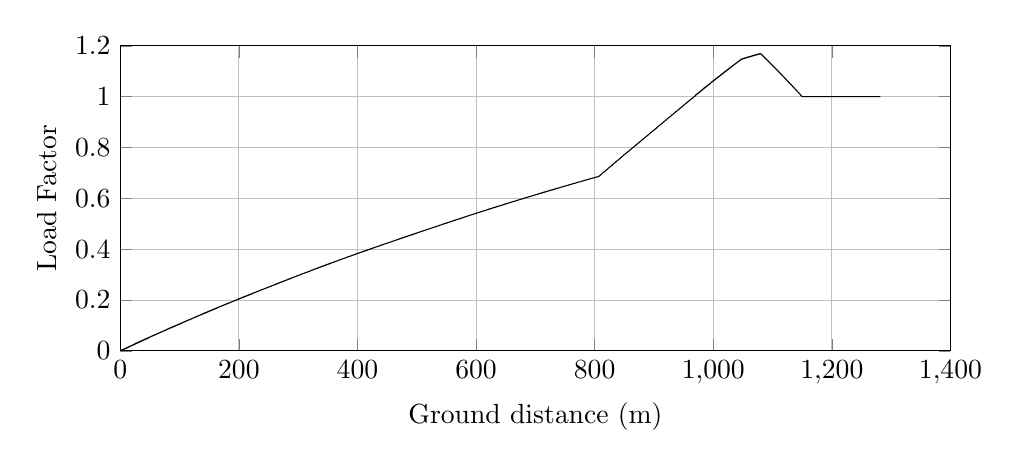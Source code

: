 %LoadFactor_vs_GroundDistance
\begin{tikzpicture}

\begin{axis}[
width=\textwidth,
height=0.45\textwidth,
scaled ticks=false, tick label style={/pgf/number format/fixed},
xmin=0.0,
xmax=1400,
xlabel={Ground distance (m)},
xmajorgrids,
ymin=0.0,
ymax=1.2,
ylabel={Load Factor },
ytick={0,0.2,0.4,0.6,0.8,1,1.2},
ymajorgrids,
legend style={at={(1.03,0.5)},anchor=west,draw=black,fill=white,legend cell align=left}
]

\addplot [
color=black,
solid
]
table[row sep=crcr]{
1.36E-8	1.537E-11\\
3.027E-7	3.42E-10\\
2.959E-6	3.345E-9\\
1.539E-5	1.74E-8\\
5.361E-5	6.059E-8\\
1.622E-4	1.833E-7\\
3.721E-4	4.206E-7\\
6.84E-4	7.73E-7\\
0.001	1.241E-6\\
0.002	1.819E-6\\
0.002	2.509E-6\\
0.003	3.253E-6\\
0.004	4.163E-6\\
0.005	5.151E-6\\
0.006	6.283E-6\\
0.007	7.517E-6\\
0.008	8.81E-6\\
0.009	1.025E-5\\
0.01	1.181E-5\\
0.012	1.347E-5\\
0.013	1.521E-5\\
0.015	1.71E-5\\
0.017	1.911E-5\\
0.019	2.117E-5\\
0.021	2.341E-5\\
0.023	2.574E-5\\
0.025	2.821E-5\\
0.027	3.078E-5\\
0.03	3.346E-5\\
0.032	3.621E-5\\
0.035	3.913E-5\\
0.037	4.215E-5\\
0.04	4.53E-5\\
0.043	4.854E-5\\
0.046	5.189E-5\\
0.049	5.534E-5\\
0.052	5.891E-5\\
0.055	6.263E-5\\
0.059	6.644E-5\\
0.062	7.042E-5\\
0.066	7.454E-5\\
0.07	7.87E-5\\
0.073	8.302E-5\\
0.077	8.742E-5\\
0.081	9.195E-5\\
0.085	9.656E-5\\
0.09	1.013E-4\\
0.094	1.062E-4\\
0.098	1.112E-4\\
0.103	1.163E-4\\
0.108	1.216E-4\\
0.112	1.269E-4\\
0.117	1.324E-4\\
0.122	1.38E-4\\
0.127	1.438E-4\\
0.132	1.495E-4\\
0.138	1.555E-4\\
0.143	1.615E-4\\
0.148	1.676E-4\\
0.154	1.739E-4\\
0.16	1.804E-4\\
0.166	1.87E-4\\
0.172	1.938E-4\\
0.178	2.006E-4\\
0.184	2.075E-4\\
0.19	2.145E-4\\
0.196	2.217E-4\\
0.203	2.291E-4\\
0.21	2.367E-4\\
0.216	2.443E-4\\
0.223	2.52E-4\\
0.23	2.597E-4\\
0.237	2.679E-4\\
0.244	2.759E-4\\
0.251	2.84E-4\\
0.259	2.923E-4\\
0.266	3.007E-4\\
0.274	3.093E-4\\
0.282	3.18E-4\\
0.289	3.269E-4\\
0.298	3.36E-4\\
0.306	3.452E-4\\
0.314	3.544E-4\\
0.322	3.637E-4\\
0.33	3.731E-4\\
0.339	3.827E-4\\
0.347	3.923E-4\\
0.356	4.022E-4\\
0.365	4.125E-4\\
0.374	4.226E-4\\
0.384	4.331E-4\\
0.393	4.435E-4\\
0.402	4.541E-4\\
0.412	4.647E-4\\
0.421	4.758E-4\\
0.431	4.867E-4\\
0.441	4.982E-4\\
0.451	5.095E-4\\
0.461	5.209E-4\\
0.472	5.326E-4\\
0.482	5.443E-4\\
0.493	5.565E-4\\
0.504	5.685E-4\\
0.514	5.805E-4\\
0.525	5.93E-4\\
0.536	6.054E-4\\
0.547	6.176E-4\\
0.559	6.304E-4\\
0.57	6.432E-4\\
0.582	6.566E-4\\
0.594	6.7E-4\\
0.605	6.833E-4\\
0.617	6.966E-4\\
0.63	7.105E-4\\
0.642	7.243E-4\\
0.654	7.384E-4\\
0.667	7.527E-4\\
0.68	7.669E-4\\
0.693	7.815E-4\\
0.706	7.963E-4\\
0.718	8.107E-4\\
0.732	8.257E-4\\
0.745	8.406E-4\\
0.759	8.56E-4\\
0.773	8.716E-4\\
0.786	8.872E-4\\
0.8	9.031E-4\\
0.815	9.191E-4\\
0.829	9.356E-4\\
0.844	9.519E-4\\
0.858	9.68E-4\\
0.873	9.844E-4\\
0.888	0.001\\
0.903	0.001\\
0.918	0.001\\
0.934	0.001\\
0.949	0.001\\
0.965	0.001\\
0.98	0.001\\
0.996	0.001\\
1.012	0.001\\
1.028	0.001\\
1.044	0.001\\
1.061	0.001\\
1.077	0.001\\
1.094	0.001\\
1.111	0.001\\
1.128	0.001\\
1.145	0.001\\
1.162	0.001\\
1.18	0.001\\
1.198	0.001\\
1.215	0.001\\
1.234	0.001\\
1.252	0.001\\
1.27	0.001\\
1.289	0.001\\
1.308	0.001\\
1.327	0.001\\
1.346	0.002\\
1.365	0.002\\
1.385	0.002\\
1.405	0.002\\
1.425	0.002\\
1.445	0.002\\
1.466	0.002\\
1.485	0.002\\
1.505	0.002\\
1.526	0.002\\
1.546	0.002\\
1.567	0.002\\
1.588	0.002\\
1.609	0.002\\
1.63	0.002\\
1.652	0.002\\
1.674	0.002\\
1.696	0.002\\
1.717	0.002\\
1.74	0.002\\
1.763	0.002\\
1.786	0.002\\
1.809	0.002\\
1.832	0.002\\
1.856	0.002\\
1.879	0.002\\
1.903	0.002\\
1.927	0.002\\
1.952	0.002\\
1.976	0.002\\
2.0	0.002\\
2.025	0.002\\
2.05	0.002\\
2.075	0.002\\
2.1	0.002\\
2.126	0.002\\
2.152	0.002\\
2.177	0.002\\
2.203	0.002\\
2.23	0.003\\
2.257	0.003\\
2.284	0.003\\
2.311	0.003\\
2.339	0.003\\
2.366	0.003\\
2.394	0.003\\
2.422	0.003\\
2.45	0.003\\
2.479	0.003\\
2.507	0.003\\
2.535	0.003\\
2.563	0.003\\
2.592	0.003\\
2.621	0.003\\
2.65	0.003\\
2.68	0.003\\
2.709	0.003\\
2.74	0.003\\
2.77	0.003\\
2.801	0.003\\
2.832	0.003\\
2.862	0.003\\
2.893	0.003\\
2.924	0.003\\
2.955	0.003\\
2.987	0.003\\
3.019	0.003\\
3.051	0.003\\
3.083	0.003\\
3.115	0.003\\
3.149	0.004\\
3.182	0.004\\
3.214	0.004\\
3.248	0.004\\
3.282	0.004\\
3.316	0.004\\
3.351	0.004\\
3.386	0.004\\
3.422	0.004\\
3.456	0.004\\
3.491	0.004\\
3.526	0.004\\
3.561	0.004\\
3.597	0.004\\
3.633	0.004\\
3.67	0.004\\
3.708	0.004\\
3.745	0.004\\
3.783	0.004\\
3.821	0.004\\
3.859	0.004\\
3.897	0.004\\
3.935	0.004\\
3.974	0.004\\
4.012	0.005\\
4.052	0.005\\
4.09	0.005\\
4.129	0.005\\
4.168	0.005\\
4.208	0.005\\
4.248	0.005\\
4.289	0.005\\
4.33	0.005\\
4.371	0.005\\
4.412	0.005\\
4.454	0.005\\
4.495	0.005\\
4.537	0.005\\
4.581	0.005\\
4.623	0.005\\
4.666	0.005\\
4.709	0.005\\
4.752	0.005\\
4.796	0.005\\
4.841	0.005\\
4.885	0.005\\
4.929	0.006\\
4.973	0.006\\
5.017	0.006\\
5.063	0.006\\
5.108	0.006\\
5.154	0.006\\
5.199	0.006\\
5.244	0.006\\
5.292	0.006\\
5.338	0.006\\
5.386	0.006\\
5.434	0.006\\
5.481	0.006\\
5.53	0.006\\
5.579	0.006\\
5.626	0.006\\
5.675	0.006\\
5.725	0.006\\
5.774	0.006\\
5.826	0.007\\
5.874	0.007\\
5.923	0.007\\
5.973	0.007\\
6.023	0.007\\
6.074	0.007\\
6.125	0.007\\
6.177	0.007\\
6.23	0.007\\
6.283	0.007\\
6.335	0.007\\
6.388	0.007\\
6.441	0.007\\
6.495	0.007\\
6.55	0.007\\
6.604	0.007\\
6.658	0.007\\
6.712	0.007\\
6.767	0.008\\
6.822	0.008\\
6.877	0.008\\
6.934	0.008\\
6.989	0.008\\
7.046	0.008\\
7.103	0.008\\
7.16	0.008\\
7.218	0.008\\
7.277	0.008\\
7.335	0.008\\
7.393	0.008\\
7.452	0.008\\
7.512	0.008\\
7.573	0.008\\
7.632	0.009\\
7.693	0.009\\
7.753	0.009\\
7.814	0.009\\
7.876	0.009\\
7.938	0.009\\
8.001	0.009\\
8.065	0.009\\
8.127	0.009\\
8.19	0.009\\
8.253	0.009\\
8.316	0.009\\
8.38	0.009\\
8.445	0.009\\
8.51	0.009\\
8.574	0.01\\
8.639	0.01\\
8.707	0.01\\
8.773	0.01\\
8.839	0.01\\
8.906	0.01\\
8.972	0.01\\
9.039	0.01\\
9.107	0.01\\
9.175	0.01\\
9.244	0.01\\
9.312	0.01\\
9.382	0.01\\
9.451	0.011\\
9.521	0.011\\
9.591	0.011\\
9.662	0.011\\
9.734	0.011\\
9.806	0.011\\
9.878	0.011\\
9.952	0.011\\
10.024	0.011\\
10.096	0.011\\
10.168	0.011\\
10.241	0.011\\
10.315	0.011\\
10.39	0.012\\
10.465	0.012\\
10.541	0.012\\
10.618	0.012\\
10.693	0.012\\
10.77	0.012\\
10.847	0.012\\
10.925	0.012\\
11.003	0.012\\
11.082	0.012\\
11.159	0.012\\
11.239	0.012\\
11.317	0.013\\
11.396	0.013\\
11.478	0.013\\
11.557	0.013\\
11.637	0.013\\
11.718	0.013\\
11.8	0.013\\
11.882	0.013\\
11.964	0.013\\
12.046	0.013\\
12.13	0.013\\
12.214	0.014\\
12.296	0.014\\
12.381	0.014\\
12.465	0.014\\
12.55	0.014\\
12.635	0.014\\
12.721	0.014\\
12.807	0.014\\
12.893	0.014\\
12.978	0.014\\
13.065	0.014\\
13.152	0.015\\
13.241	0.015\\
13.33	0.015\\
13.417	0.015\\
13.507	0.015\\
13.596	0.015\\
13.687	0.015\\
13.779	0.015\\
13.873	0.015\\
13.964	0.015\\
14.056	0.016\\
14.149	0.016\\
14.243	0.016\\
14.339	0.016\\
14.431	0.016\\
14.524	0.016\\
14.619	0.016\\
14.715	0.016\\
14.81	0.016\\
14.903	0.016\\
15.001	0.017\\
15.098	0.017\\
15.197	0.017\\
15.295	0.017\\
15.393	0.017\\
15.49	0.017\\
15.588	0.017\\
15.688	0.017\\
15.787	0.017\\
15.887	0.018\\
15.988	0.018\\
16.088	0.018\\
16.191	0.018\\
16.292	0.018\\
16.396	0.018\\
16.498	0.018\\
16.601	0.018\\
16.706	0.018\\
16.811	0.019\\
16.918	0.019\\
17.023	0.019\\
17.129	0.019\\
17.235	0.019\\
17.341	0.019\\
17.448	0.019\\
17.557	0.019\\
17.666	0.019\\
17.775	0.02\\
17.885	0.02\\
17.996	0.02\\
18.109	0.02\\
18.22	0.02\\
18.333	0.02\\
18.445	0.02\\
18.557	0.02\\
18.669	0.021\\
18.782	0.021\\
18.896	0.021\\
19.009	0.021\\
19.124	0.021\\
19.241	0.021\\
19.355	0.021\\
19.47	0.021\\
19.585	0.022\\
19.705	0.022\\
19.821	0.022\\
19.941	0.022\\
20.061	0.022\\
20.177	0.022\\
20.298	0.022\\
20.42	0.022\\
20.542	0.023\\
20.662	0.023\\
20.784	0.023\\
20.904	0.023\\
21.028	0.023\\
21.148	0.023\\
21.271	0.023\\
21.393	0.024\\
21.514	0.024\\
21.637	0.024\\
21.759	0.024\\
21.885	0.024\\
22.01	0.024\\
22.136	0.024\\
22.264	0.024\\
22.393	0.025\\
22.521	0.025\\
22.649	0.025\\
22.775	0.025\\
22.903	0.025\\
23.032	0.025\\
23.163	0.025\\
23.295	0.026\\
23.427	0.026\\
23.559	0.026\\
23.687	0.026\\
23.818	0.026\\
23.948	0.026\\
24.077	0.026\\
24.21	0.027\\
24.345	0.027\\
24.477	0.027\\
24.61	0.027\\
24.747	0.027\\
24.883	0.027\\
25.017	0.027\\
25.154	0.028\\
25.29	0.028\\
25.425	0.028\\
25.562	0.028\\
25.701	0.028\\
25.837	0.028\\
25.975	0.028\\
26.003	0.029\\
26.021	0.029\\
26.031	0.029\\
26.058	0.029\\
26.061	0.029\\
26.064	0.029\\
26.066	0.029\\
26.068	0.029\\
26.07	0.029\\
26.078	0.029\\
26.103	0.029\\
26.167	0.029\\
26.298	0.029\\
26.427	0.029\\
26.556	0.029\\
26.686	0.029\\
26.818	0.029\\
26.949	0.03\\
27.08	0.03\\
27.215	0.03\\
27.348	0.03\\
27.482	0.03\\
27.617	0.03\\
27.753	0.03\\
27.889	0.031\\
28.024	0.031\\
28.161	0.031\\
28.298	0.031\\
28.435	0.031\\
28.574	0.031\\
28.714	0.031\\
28.853	0.032\\
28.992	0.032\\
29.133	0.032\\
29.275	0.032\\
29.416	0.032\\
29.558	0.032\\
29.702	0.033\\
29.847	0.033\\
29.99	0.033\\
30.132	0.033\\
30.277	0.033\\
30.422	0.033\\
30.566	0.033\\
30.712	0.034\\
30.857	0.034\\
31.007	0.034\\
31.154	0.034\\
31.303	0.034\\
31.451	0.034\\
31.603	0.035\\
31.755	0.035\\
31.906	0.035\\
32.056	0.035\\
32.21	0.035\\
32.36	0.035\\
32.512	0.036\\
32.665	0.036\\
32.821	0.036\\
32.977	0.036\\
33.131	0.036\\
33.289	0.036\\
33.444	0.037\\
33.6	0.037\\
33.757	0.037\\
33.917	0.037\\
34.074	0.037\\
34.233	0.037\\
34.393	0.038\\
34.554	0.038\\
34.714	0.038\\
34.876	0.038\\
35.037	0.038\\
35.2	0.038\\
35.363	0.039\\
35.527	0.039\\
35.691	0.039\\
35.855	0.039\\
36.017	0.039\\
36.182	0.04\\
36.349	0.04\\
36.514	0.04\\
36.681	0.04\\
36.846	0.04\\
37.013	0.04\\
37.182	0.041\\
37.351	0.041\\
37.52	0.041\\
37.69	0.041\\
37.86	0.041\\
38.028	0.042\\
38.199	0.042\\
38.373	0.042\\
38.547	0.042\\
38.719	0.042\\
38.892	0.042\\
39.062	0.043\\
39.238	0.043\\
39.412	0.043\\
39.585	0.043\\
39.761	0.043\\
39.937	0.044\\
40.114	0.044\\
40.291	0.044\\
40.468	0.044\\
40.646	0.044\\
40.824	0.045\\
41.001	0.045\\
41.18	0.045\\
41.36	0.045\\
41.539	0.045\\
41.72	0.045\\
41.899	0.046\\
42.081	0.046\\
42.265	0.046\\
42.445	0.046\\
42.627	0.046\\
42.811	0.047\\
42.994	0.047\\
43.178	0.047\\
43.362	0.047\\
43.546	0.047\\
43.732	0.048\\
43.917	0.048\\
44.105	0.048\\
44.294	0.048\\
44.479	0.048\\
44.665	0.049\\
44.852	0.049\\
45.038	0.049\\
45.227	0.049\\
45.416	0.049\\
45.605	0.05\\
45.794	0.05\\
45.987	0.05\\
46.178	0.05\\
46.368	0.05\\
46.559	0.051\\
46.751	0.051\\
46.942	0.051\\
47.137	0.051\\
47.334	0.051\\
47.53	0.052\\
47.723	0.052\\
47.919	0.052\\
48.113	0.052\\
48.311	0.052\\
48.509	0.053\\
48.705	0.053\\
48.903	0.053\\
49.1	0.053\\
49.297	0.054\\
49.495	0.054\\
49.694	0.054\\
49.895	0.054\\
50.097	0.054\\
50.296	0.055\\
50.498	0.055\\
50.7	0.055\\
50.903	0.055\\
51.105	0.055\\
51.308	0.056\\
51.51	0.056\\
51.714	0.056\\
51.918	0.056\\
52.121	0.057\\
52.326	0.057\\
52.532	0.057\\
52.739	0.057\\
52.944	0.057\\
53.154	0.058\\
53.361	0.058\\
53.571	0.058\\
53.778	0.058\\
53.988	0.058\\
54.196	0.059\\
54.407	0.059\\
54.617	0.059\\
54.827	0.059\\
55.04	0.06\\
55.254	0.06\\
55.467	0.06\\
55.681	0.06\\
55.895	0.061\\
56.109	0.061\\
56.326	0.061\\
56.542	0.061\\
56.761	0.061\\
56.977	0.062\\
57.196	0.062\\
57.413	0.062\\
57.634	0.062\\
57.854	0.063\\
58.074	0.063\\
58.294	0.063\\
58.516	0.063\\
58.738	0.063\\
58.96	0.064\\
59.183	0.064\\
59.406	0.064\\
59.631	0.064\\
59.856	0.065\\
60.084	0.065\\
60.308	0.065\\
60.535	0.065\\
60.764	0.066\\
60.991	0.066\\
61.218	0.066\\
61.447	0.066\\
61.674	0.067\\
61.907	0.067\\
62.137	0.067\\
62.366	0.067\\
62.596	0.068\\
62.828	0.068\\
63.06	0.068\\
63.293	0.068\\
63.526	0.069\\
63.76	0.069\\
63.993	0.069\\
64.231	0.069\\
64.471	0.069\\
64.709	0.07\\
64.949	0.07\\
65.187	0.07\\
65.427	0.07\\
65.666	0.071\\
65.909	0.071\\
66.151	0.071\\
66.395	0.071\\
66.638	0.072\\
66.882	0.072\\
67.124	0.072\\
67.368	0.073\\
67.616	0.073\\
67.861	0.073\\
68.11	0.073\\
68.356	0.074\\
68.605	0.074\\
68.855	0.074\\
69.104	0.074\\
69.358	0.075\\
69.612	0.075\\
69.863	0.075\\
70.117	0.075\\
70.371	0.076\\
70.625	0.076\\
70.88	0.076\\
71.135	0.076\\
71.395	0.077\\
71.653	0.077\\
71.915	0.077\\
72.172	0.077\\
72.433	0.078\\
72.693	0.078\\
72.956	0.078\\
73.217	0.079\\
73.482	0.079\\
73.743	0.079\\
74.008	0.079\\
74.275	0.08\\
74.545	0.08\\
74.816	0.08\\
75.083	0.08\\
75.354	0.081\\
75.628	0.081\\
75.899	0.081\\
76.17	0.082\\
76.443	0.082\\
76.716	0.082\\
76.993	0.082\\
77.27	0.083\\
77.548	0.083\\
77.826	0.083\\
78.104	0.084\\
78.386	0.084\\
78.669	0.084\\
78.954	0.084\\
79.237	0.085\\
79.519	0.085\\
79.806	0.085\\
80.092	0.086\\
80.379	0.086\\
80.669	0.086\\
80.96	0.087\\
81.251	0.087\\
81.543	0.087\\
81.836	0.087\\
82.131	0.088\\
82.428	0.088\\
82.728	0.088\\
83.027	0.089\\
83.33	0.089\\
83.63	0.089\\
83.93	0.09\\
84.234	0.09\\
84.537	0.09\\
84.841	0.091\\
85.148	0.091\\
85.455	0.091\\
85.762	0.091\\
86.072	0.092\\
86.384	0.092\\
86.697	0.092\\
87.012	0.093\\
87.327	0.093\\
87.645	0.093\\
87.962	0.094\\
88.278	0.094\\
88.601	0.094\\
88.921	0.095\\
89.242	0.095\\
89.566	0.095\\
89.888	0.096\\
90.214	0.096\\
90.541	0.096\\
90.867	0.097\\
91.197	0.097\\
91.527	0.097\\
91.856	0.098\\
92.191	0.098\\
92.528	0.098\\
92.867	0.099\\
93.203	0.099\\
93.537	0.099\\
93.876	0.1\\
94.209	0.1\\
94.55	0.1\\
94.891	0.101\\
95.231	0.101\\
95.574	0.101\\
95.914	0.102\\
96.257	0.102\\
96.6	0.103\\
96.942	0.103\\
97.286	0.103\\
97.629	0.104\\
97.971	0.104\\
98.312	0.104\\
98.656	0.105\\
99.001	0.105\\
99.35	0.105\\
99.695	0.106\\
100.041	0.106\\
100.386	0.106\\
100.729	0.107\\
101.074	0.107\\
101.419	0.107\\
101.763	0.108\\
102.111	0.108\\
102.456	0.108\\
102.798	0.109\\
103.141	0.109\\
103.485	0.109\\
103.829	0.11\\
104.172	0.11\\
104.512	0.111\\
104.86	0.111\\
105.205	0.111\\
105.548	0.112\\
105.888	0.112\\
106.233	0.112\\
106.575	0.113\\
106.916	0.113\\
107.257	0.113\\
107.599	0.114\\
107.937	0.114\\
108.275	0.114\\
108.288	0.114\\
108.3	0.114\\
108.309	0.114\\
108.317	0.114\\
108.325	0.114\\
108.339	0.114\\
108.351	0.114\\
108.395	0.114\\
108.53	0.115\\
108.799	0.115\\
109.105	0.115\\
109.415	0.115\\
109.723	0.116\\
110.032	0.116\\
110.341	0.116\\
110.653	0.117\\
110.971	0.117\\
111.289	0.117\\
111.609	0.118\\
111.928	0.118\\
112.248	0.118\\
112.572	0.119\\
112.895	0.119\\
113.22	0.119\\
113.549	0.12\\
113.877	0.12\\
114.209	0.12\\
114.541	0.121\\
114.878	0.121\\
115.216	0.121\\
115.555	0.122\\
115.897	0.122\\
116.24	0.122\\
116.585	0.123\\
116.928	0.123\\
117.275	0.123\\
117.624	0.124\\
117.974	0.124\\
118.327	0.125\\
118.682	0.125\\
119.039	0.125\\
119.397	0.126\\
119.755	0.126\\
120.113	0.126\\
120.474	0.127\\
120.841	0.127\\
121.205	0.127\\
121.573	0.128\\
121.941	0.128\\
122.31	0.129\\
122.683	0.129\\
123.053	0.129\\
123.428	0.13\\
123.804	0.13\\
124.178	0.13\\
124.552	0.131\\
124.926	0.131\\
125.305	0.132\\
125.681	0.132\\
126.061	0.132\\
126.445	0.133\\
126.827	0.133\\
127.207	0.133\\
127.593	0.134\\
127.971	0.134\\
128.355	0.135\\
128.737	0.135\\
129.12	0.135\\
129.501	0.136\\
129.884	0.136\\
130.268	0.137\\
130.652	0.137\\
131.037	0.137\\
131.423	0.138\\
131.809	0.138\\
132.193	0.138\\
132.58	0.139\\
132.962	0.139\\
133.345	0.14\\
133.728	0.14\\
134.115	0.14\\
134.501	0.141\\
134.886	0.141\\
135.27	0.142\\
135.651	0.142\\
136.035	0.142\\
136.417	0.143\\
136.799	0.143\\
137.18	0.143\\
137.564	0.144\\
137.945	0.144\\
138.33	0.145\\
138.713	0.145\\
139.096	0.145\\
139.48	0.146\\
139.863	0.146\\
140.247	0.147\\
140.632	0.147\\
141.016	0.147\\
141.4	0.148\\
141.784	0.148\\
142.167	0.148\\
142.552	0.149\\
142.936	0.149\\
143.322	0.15\\
143.706	0.15\\
144.09	0.15\\
144.477	0.151\\
144.864	0.151\\
145.248	0.151\\
145.63	0.152\\
146.013	0.152\\
146.397	0.153\\
146.78	0.153\\
147.165	0.153\\
147.547	0.154\\
147.931	0.154\\
148.315	0.155\\
148.7	0.155\\
149.087	0.155\\
149.471	0.156\\
149.855	0.156\\
150.238	0.156\\
150.622	0.157\\
151.008	0.157\\
151.395	0.158\\
151.78	0.158\\
152.165	0.158\\
152.551	0.159\\
152.94	0.159\\
153.325	0.159\\
153.712	0.16\\
154.1	0.16\\
154.489	0.161\\
154.879	0.161\\
155.268	0.161\\
155.656	0.162\\
156.044	0.162\\
156.435	0.163\\
156.821	0.163\\
157.211	0.163\\
157.6	0.164\\
157.99	0.164\\
158.381	0.164\\
158.773	0.165\\
159.164	0.165\\
159.554	0.166\\
159.946	0.166\\
160.338	0.166\\
160.73	0.167\\
161.124	0.167\\
161.519	0.167\\
161.914	0.168\\
162.31	0.168\\
162.706	0.169\\
163.103	0.169\\
163.5	0.169\\
163.896	0.17\\
164.293	0.17\\
164.688	0.171\\
165.086	0.171\\
165.485	0.171\\
165.883	0.172\\
166.282	0.172\\
166.683	0.173\\
167.085	0.173\\
167.486	0.173\\
167.889	0.174\\
168.29	0.174\\
168.692	0.174\\
169.097	0.175\\
169.501	0.175\\
169.907	0.176\\
170.312	0.176\\
170.718	0.176\\
171.124	0.177\\
171.533	0.177\\
171.942	0.178\\
172.35	0.178\\
172.76	0.178\\
173.171	0.179\\
173.583	0.179\\
173.993	0.18\\
174.401	0.18\\
174.816	0.18\\
175.23	0.181\\
175.643	0.181\\
176.054	0.182\\
176.469	0.182\\
176.883	0.182\\
177.3	0.183\\
177.719	0.183\\
178.135	0.184\\
178.555	0.184\\
178.975	0.184\\
179.397	0.185\\
179.818	0.185\\
180.241	0.186\\
180.666	0.186\\
181.09	0.186\\
181.514	0.187\\
181.938	0.187\\
182.364	0.188\\
182.793	0.188\\
183.222	0.188\\
183.65	0.189\\
184.081	0.189\\
184.514	0.19\\
184.945	0.19\\
185.375	0.191\\
185.81	0.191\\
186.241	0.191\\
186.677	0.192\\
187.114	0.192\\
187.551	0.193\\
187.989	0.193\\
188.428	0.193\\
188.872	0.194\\
189.315	0.194\\
189.76	0.195\\
190.205	0.195\\
190.65	0.196\\
191.1	0.196\\
191.549	0.196\\
191.999	0.197\\
192.45	0.197\\
192.901	0.198\\
193.354	0.198\\
193.81	0.199\\
194.264	0.199\\
194.72	0.199\\
195.177	0.2\\
195.641	0.2\\
196.099	0.201\\
196.56	0.201\\
197.022	0.202\\
197.486	0.202\\
197.952	0.202\\
198.422	0.203\\
198.892	0.203\\
199.364	0.204\\
199.836	0.204\\
200.31	0.205\\
200.784	0.205\\
201.258	0.206\\
201.732	0.206\\
202.207	0.207\\
202.69	0.207\\
203.17	0.207\\
203.652	0.208\\
204.139	0.208\\
204.624	0.209\\
205.113	0.209\\
205.602	0.21\\
206.096	0.21\\
206.592	0.211\\
207.089	0.211\\
207.587	0.212\\
208.087	0.212\\
208.59	0.213\\
209.097	0.213\\
209.604	0.213\\
210.113	0.214\\
210.628	0.214\\
211.144	0.215\\
211.661	0.215\\
212.179	0.216\\
212.7	0.216\\
213.224	0.217\\
213.748	0.217\\
214.279	0.218\\
214.806	0.218\\
215.337	0.219\\
215.87	0.219\\
216.406	0.22\\
216.946	0.22\\
217.493	0.221\\
218.042	0.221\\
218.59	0.222\\
219.147	0.222\\
219.703	0.223\\
220.264	0.223\\
220.829	0.224\\
221.391	0.224\\
221.956	0.225\\
222.527	0.226\\
223.105	0.226\\
223.687	0.227\\
224.274	0.227\\
224.866	0.228\\
225.455	0.228\\
226.047	0.229\\
226.645	0.229\\
227.252	0.23\\
227.857	0.23\\
228.458	0.231\\
229.076	0.232\\
229.693	0.232\\
230.308	0.233\\
230.921	0.233\\
231.537	0.234\\
232.16	0.234\\
232.789	0.235\\
233.418	0.236\\
234.038	0.236\\
234.671	0.237\\
235.308	0.237\\
235.939	0.238\\
236.571	0.239\\
237.202	0.239\\
237.827	0.24\\
238.454	0.24\\
239.079	0.241\\
239.701	0.241\\
240.324	0.242\\
240.948	0.243\\
241.559	0.243\\
242.171	0.244\\
242.783	0.244\\
243.389	0.245\\
243.991	0.245\\
244.594	0.246\\
245.193	0.246\\
245.787	0.247\\
246.386	0.248\\
246.978	0.248\\
247.57	0.249\\
248.154	0.249\\
248.739	0.25\\
249.32	0.25\\
249.895	0.251\\
250.469	0.251\\
251.042	0.252\\
251.612	0.252\\
252.181	0.253\\
252.748	0.253\\
253.313	0.254\\
253.874	0.254\\
254.431	0.255\\
254.987	0.255\\
255.541	0.256\\
256.096	0.257\\
256.648	0.257\\
256.757	0.257\\
256.826	0.257\\
256.887	0.257\\
256.943	0.257\\
256.977	0.257\\
257.003	0.257\\
257.021	0.257\\
257.038	0.257\\
257.044	0.257\\
257.06	0.257\\
257.136	0.257\\
257.443	0.258\\
257.938	0.258\\
258.424	0.259\\
258.91	0.259\\
259.399	0.26\\
259.891	0.26\\
260.386	0.26\\
260.883	0.261\\
261.382	0.261\\
261.885	0.262\\
262.395	0.262\\
262.901	0.263\\
263.412	0.263\\
263.925	0.264\\
264.443	0.264\\
264.964	0.265\\
265.491	0.265\\
266.02	0.266\\
266.549	0.266\\
267.083	0.267\\
267.62	0.267\\
268.164	0.268\\
268.71	0.268\\
269.26	0.269\\
269.813	0.269\\
270.37	0.27\\
270.932	0.27\\
271.499	0.271\\
272.071	0.271\\
272.646	0.272\\
273.226	0.272\\
273.812	0.273\\
274.405	0.273\\
274.994	0.274\\
275.593	0.274\\
276.192	0.275\\
276.801	0.275\\
277.41	0.276\\
278.023	0.277\\
278.648	0.277\\
279.275	0.278\\
279.908	0.278\\
280.545	0.279\\
281.183	0.279\\
281.82	0.28\\
282.464	0.281\\
283.112	0.281\\
283.76	0.282\\
284.411	0.282\\
285.059	0.283\\
285.708	0.284\\
286.36	0.284\\
287.008	0.285\\
287.657	0.285\\
288.309	0.286\\
288.958	0.287\\
289.603	0.287\\
290.246	0.288\\
290.883	0.288\\
291.517	0.289\\
292.151	0.289\\
292.78	0.29\\
293.412	0.291\\
294.038	0.291\\
294.661	0.292\\
295.28	0.292\\
295.901	0.293\\
296.519	0.293\\
297.134	0.294\\
297.745	0.295\\
298.356	0.295\\
298.967	0.296\\
299.573	0.296\\
300.179	0.297\\
300.781	0.297\\
301.383	0.298\\
301.981	0.298\\
302.582	0.299\\
303.18	0.299\\
303.776	0.3\\
304.366	0.3\\
304.957	0.301\\
305.549	0.302\\
306.14	0.302\\
306.732	0.303\\
307.318	0.303\\
307.906	0.304\\
308.492	0.304\\
309.077	0.305\\
309.665	0.305\\
310.247	0.306\\
310.829	0.306\\
311.413	0.307\\
311.992	0.307\\
312.572	0.308\\
313.153	0.308\\
313.733	0.309\\
314.311	0.309\\
314.889	0.31\\
315.468	0.31\\
316.046	0.311\\
316.622	0.311\\
317.197	0.312\\
317.775	0.312\\
318.354	0.313\\
318.929	0.313\\
319.504	0.314\\
320.08	0.314\\
320.654	0.315\\
321.228	0.316\\
321.804	0.316\\
322.376	0.317\\
322.95	0.317\\
323.526	0.318\\
324.099	0.318\\
324.672	0.319\\
325.248	0.319\\
325.818	0.32\\
326.389	0.32\\
326.964	0.321\\
327.537	0.321\\
328.112	0.322\\
328.683	0.322\\
329.258	0.323\\
329.831	0.323\\
330.404	0.324\\
330.978	0.324\\
331.551	0.325\\
332.125	0.325\\
332.697	0.326\\
333.272	0.326\\
333.848	0.327\\
334.422	0.327\\
334.999	0.328\\
335.571	0.328\\
336.147	0.329\\
336.722	0.329\\
337.294	0.33\\
337.871	0.33\\
338.445	0.331\\
339.022	0.331\\
339.596	0.332\\
340.171	0.332\\
340.751	0.333\\
341.327	0.333\\
341.902	0.334\\
342.479	0.334\\
343.054	0.335\\
343.631	0.335\\
344.208	0.336\\
344.788	0.336\\
345.37	0.337\\
345.953	0.337\\
346.532	0.338\\
347.115	0.338\\
347.698	0.339\\
348.283	0.339\\
348.866	0.34\\
349.445	0.34\\
350.031	0.341\\
350.613	0.341\\
351.201	0.342\\
351.789	0.342\\
352.376	0.343\\
352.962	0.343\\
353.55	0.344\\
354.137	0.344\\
354.725	0.345\\
355.318	0.345\\
355.905	0.346\\
356.494	0.346\\
357.085	0.347\\
357.677	0.347\\
358.271	0.348\\
358.863	0.348\\
359.455	0.349\\
360.051	0.349\\
360.645	0.35\\
361.241	0.35\\
361.837	0.351\\
362.431	0.351\\
363.031	0.352\\
363.631	0.352\\
364.232	0.353\\
364.835	0.353\\
365.437	0.354\\
366.037	0.354\\
366.638	0.355\\
367.242	0.356\\
367.847	0.356\\
368.458	0.357\\
369.067	0.357\\
369.674	0.358\\
370.285	0.358\\
370.894	0.359\\
371.504	0.359\\
372.118	0.36\\
372.731	0.36\\
373.344	0.361\\
373.957	0.361\\
374.573	0.362\\
375.189	0.362\\
375.806	0.363\\
376.427	0.363\\
377.047	0.364\\
377.667	0.364\\
378.287	0.365\\
378.909	0.365\\
379.532	0.366\\
380.153	0.366\\
380.782	0.367\\
381.411	0.368\\
382.04	0.368\\
382.668	0.369\\
383.3	0.369\\
383.935	0.37\\
384.564	0.37\\
385.2	0.371\\
385.836	0.371\\
386.473	0.372\\
387.116	0.372\\
387.758	0.373\\
388.403	0.373\\
389.046	0.374\\
389.693	0.374\\
390.339	0.375\\
390.986	0.376\\
391.632	0.376\\
392.284	0.377\\
392.938	0.377\\
393.592	0.378\\
394.244	0.378\\
394.902	0.379\\
395.563	0.379\\
396.223	0.38\\
396.885	0.38\\
397.551	0.381\\
398.214	0.382\\
398.879	0.382\\
399.551	0.383\\
400.221	0.383\\
400.892	0.384\\
401.566	0.384\\
402.242	0.385\\
402.92	0.385\\
403.601	0.386\\
404.288	0.387\\
404.974	0.387\\
405.66	0.388\\
406.346	0.388\\
407.036	0.389\\
407.729	0.389\\
408.426	0.39\\
409.124	0.391\\
409.826	0.391\\
410.525	0.392\\
411.231	0.392\\
411.937	0.393\\
412.645	0.393\\
413.358	0.394\\
414.072	0.395\\
414.789	0.395\\
415.51	0.396\\
416.239	0.396\\
416.967	0.397\\
417.696	0.398\\
418.428	0.398\\
419.167	0.399\\
419.904	0.399\\
420.653	0.4\\
421.398	0.401\\
422.146	0.401\\
422.901	0.402\\
423.659	0.402\\
424.417	0.403\\
425.181	0.404\\
425.951	0.404\\
426.724	0.405\\
427.499	0.406\\
428.276	0.406\\
429.056	0.407\\
429.848	0.408\\
430.647	0.408\\
431.448	0.409\\
432.252	0.409\\
433.059	0.41\\
433.874	0.411\\
434.697	0.411\\
435.522	0.412\\
436.363	0.413\\
437.204	0.413\\
438.049	0.414\\
438.901	0.415\\
439.76	0.416\\
440.629	0.416\\
441.501	0.417\\
442.393	0.418\\
443.286	0.418\\
444.193	0.419\\
445.106	0.42\\
446.032	0.421\\
446.969	0.421\\
447.916	0.422\\
448.874	0.423\\
449.84	0.424\\
450.826	0.424\\
451.817	0.425\\
452.815	0.426\\
453.814	0.427\\
454.824	0.428\\
455.844	0.428\\
456.858	0.429\\
457.864	0.43\\
458.87	0.431\\
459.872	0.432\\
460.861	0.432\\
461.842	0.433\\
462.813	0.434\\
463.774	0.435\\
464.723	0.436\\
465.656	0.436\\
466.584	0.437\\
467.499	0.438\\
468.407	0.439\\
469.312	0.439\\
470.205	0.44\\
471.089	0.441\\
471.967	0.441\\
472.835	0.442\\
473.697	0.443\\
474.554	0.443\\
475.403	0.444\\
476.251	0.445\\
477.092	0.445\\
477.929	0.446\\
478.761	0.447\\
479.585	0.447\\
480.405	0.448\\
481.223	0.449\\
482.033	0.449\\
482.841	0.45\\
483.642	0.451\\
484.439	0.451\\
485.233	0.452\\
486.025	0.453\\
486.812	0.453\\
487.598	0.454\\
488.378	0.454\\
489.157	0.455\\
489.931	0.456\\
490.706	0.456\\
491.475	0.457\\
492.239	0.457\\
492.392	0.458\\
492.402	0.458\\
492.411	0.458\\
492.462	0.458\\
492.682	0.458\\
493.32	0.458\\
494.071	0.459\\
494.828	0.46\\
495.585	0.46\\
496.348	0.461\\
497.113	0.461\\
497.888	0.462\\
498.666	0.463\\
499.446	0.463\\
500.233	0.464\\
501.022	0.464\\
501.816	0.465\\
502.616	0.466\\
503.419	0.466\\
504.233	0.467\\
505.049	0.468\\
505.869	0.468\\
506.695	0.469\\
507.532	0.47\\
508.371	0.47\\
509.221	0.471\\
510.077	0.472\\
510.94	0.472\\
511.812	0.473\\
512.688	0.474\\
513.573	0.474\\
514.468	0.475\\
515.375	0.476\\
516.284	0.476\\
517.206	0.477\\
518.136	0.478\\
519.074	0.479\\
520.024	0.479\\
520.983	0.48\\
521.957	0.481\\
522.939	0.482\\
523.929	0.482\\
524.936	0.483\\
525.946	0.484\\
526.968	0.485\\
528.001	0.486\\
529.037	0.486\\
530.076	0.487\\
531.123	0.488\\
532.17	0.489\\
533.216	0.49\\
534.264	0.491\\
535.302	0.491\\
536.338	0.492\\
537.372	0.493\\
538.398	0.494\\
539.416	0.495\\
540.426	0.495\\
541.437	0.496\\
542.435	0.497\\
543.426	0.498\\
544.412	0.499\\
545.384	0.499\\
546.356	0.5\\
547.321	0.501\\
548.28	0.502\\
549.235	0.502\\
550.185	0.503\\
551.129	0.504\\
552.063	0.504\\
552.994	0.505\\
553.925	0.506\\
554.849	0.507\\
555.768	0.507\\
556.683	0.508\\
557.596	0.509\\
558.51	0.509\\
559.415	0.51\\
560.319	0.511\\
561.221	0.512\\
562.126	0.512\\
563.023	0.513\\
563.914	0.514\\
564.803	0.514\\
565.691	0.515\\
566.572	0.516\\
567.456	0.516\\
568.34	0.517\\
569.217	0.518\\
570.097	0.518\\
570.973	0.519\\
571.85	0.52\\
572.721	0.52\\
573.592	0.521\\
574.464	0.522\\
575.336	0.522\\
576.201	0.523\\
577.068	0.524\\
577.937	0.524\\
578.802	0.525\\
579.666	0.526\\
580.528	0.526\\
581.39	0.527\\
582.252	0.528\\
583.111	0.528\\
583.972	0.529\\
584.83	0.53\\
585.688	0.53\\
586.544	0.531\\
587.401	0.532\\
588.258	0.532\\
589.113	0.533\\
589.97	0.534\\
590.822	0.534\\
591.679	0.535\\
592.532	0.535\\
593.383	0.536\\
594.236	0.537\\
595.091	0.537\\
595.948	0.538\\
596.801	0.539\\
597.655	0.539\\
598.506	0.54\\
599.357	0.541\\
600.205	0.541\\
601.054	0.542\\
601.902	0.543\\
602.753	0.543\\
603.604	0.544\\
604.456	0.544\\
605.304	0.545\\
606.149	0.546\\
606.998	0.546\\
607.852	0.547\\
608.706	0.548\\
609.554	0.548\\
610.406	0.549\\
611.255	0.55\\
612.104	0.55\\
612.959	0.551\\
613.812	0.551\\
614.662	0.552\\
615.516	0.553\\
616.368	0.553\\
617.22	0.554\\
618.072	0.555\\
618.923	0.555\\
619.774	0.556\\
620.629	0.557\\
621.483	0.557\\
622.337	0.558\\
623.194	0.558\\
624.049	0.559\\
624.906	0.56\\
625.761	0.56\\
626.621	0.561\\
627.479	0.562\\
628.34	0.562\\
629.202	0.563\\
630.062	0.564\\
630.922	0.564\\
631.781	0.565\\
632.643	0.565\\
633.506	0.566\\
634.367	0.567\\
635.23	0.567\\
636.093	0.568\\
636.96	0.569\\
637.827	0.569\\
638.69	0.57\\
639.557	0.57\\
640.424	0.571\\
641.298	0.572\\
642.166	0.572\\
643.036	0.573\\
643.908	0.574\\
644.777	0.574\\
645.652	0.575\\
646.526	0.576\\
647.404	0.576\\
648.28	0.577\\
649.156	0.578\\
650.031	0.578\\
650.907	0.579\\
651.789	0.579\\
652.67	0.58\\
653.552	0.581\\
654.438	0.581\\
655.321	0.582\\
656.206	0.583\\
657.095	0.583\\
657.98	0.584\\
658.871	0.585\\
659.762	0.585\\
660.656	0.586\\
661.546	0.586\\
662.438	0.587\\
663.336	0.588\\
664.229	0.588\\
665.127	0.589\\
666.024	0.59\\
666.922	0.59\\
667.822	0.591\\
668.723	0.592\\
669.627	0.592\\
670.532	0.593\\
671.436	0.594\\
672.34	0.594\\
673.25	0.595\\
674.161	0.596\\
675.075	0.596\\
675.989	0.597\\
676.906	0.597\\
677.822	0.598\\
678.741	0.599\\
679.659	0.599\\
680.579	0.6\\
681.503	0.601\\
682.425	0.601\\
683.35	0.602\\
684.278	0.603\\
685.205	0.603\\
686.135	0.604\\
687.065	0.605\\
688.0	0.605\\
688.937	0.606\\
689.875	0.607\\
690.815	0.607\\
691.763	0.608\\
692.703	0.609\\
693.649	0.609\\
694.596	0.61\\
695.546	0.611\\
696.494	0.611\\
697.445	0.612\\
698.404	0.613\\
699.36	0.613\\
700.318	0.614\\
701.277	0.615\\
702.24	0.615\\
703.204	0.616\\
704.18	0.617\\
705.154	0.617\\
706.123	0.618\\
707.101	0.619\\
708.086	0.619\\
709.07	0.62\\
710.05	0.621\\
711.041	0.622\\
712.034	0.622\\
713.026	0.623\\
714.022	0.624\\
715.021	0.624\\
716.018	0.625\\
717.019	0.626\\
718.021	0.626\\
719.026	0.627\\
720.036	0.628\\
721.055	0.629\\
722.071	0.629\\
723.094	0.63\\
724.112	0.631\\
725.141	0.631\\
726.172	0.632\\
727.205	0.633\\
728.243	0.633\\
729.281	0.634\\
730.326	0.635\\
731.376	0.636\\
732.429	0.636\\
733.485	0.637\\
734.536	0.638\\
735.607	0.639\\
736.676	0.639\\
737.747	0.64\\
738.823	0.641\\
739.907	0.641\\
740.992	0.642\\
742.081	0.643\\
743.172	0.644\\
744.268	0.644\\
745.367	0.645\\
746.479	0.646\\
747.591	0.647\\
748.714	0.648\\
749.84	0.648\\
750.976	0.649\\
752.112	0.65\\
753.253	0.651\\
754.403	0.651\\
755.559	0.652\\
756.729	0.653\\
757.899	0.654\\
759.076	0.655\\
760.257	0.655\\
761.451	0.656\\
762.655	0.657\\
763.868	0.658\\
765.089	0.659\\
766.322	0.659\\
767.56	0.66\\
768.813	0.661\\
770.08	0.662\\
771.352	0.663\\
772.634	0.664\\
773.93	0.665\\
775.24	0.665\\
776.567	0.666\\
777.905	0.667\\
779.274	0.668\\
780.648	0.669\\
782.041	0.67\\
783.452	0.671\\
784.894	0.672\\
786.351	0.673\\
787.836	0.674\\
789.349	0.675\\
790.895	0.676\\
792.466	0.677\\
794.049	0.678\\
795.646	0.679\\
797.256	0.68\\
798.859	0.681\\
800.441	0.682\\
801.999	0.683\\
803.53	0.684\\
805.039	0.685\\
805.686	0.686\\
806.529	0.686\\
807.993	0.688\\
809.431	0.691\\
810.848	0.694\\
812.247	0.697\\
813.627	0.7\\
814.989	0.702\\
816.337	0.705\\
817.669	0.708\\
818.986	0.71\\
820.291	0.713\\
821.58	0.715\\
822.858	0.718\\
824.127	0.721\\
825.387	0.723\\
826.632	0.725\\
827.873	0.728\\
829.105	0.73\\
830.324	0.733\\
831.543	0.735\\
832.748	0.738\\
833.946	0.74\\
835.141	0.742\\
836.325	0.745\\
837.505	0.747\\
838.68	0.749\\
839.847	0.752\\
841.006	0.754\\
842.165	0.756\\
843.318	0.758\\
844.468	0.761\\
845.602	0.763\\
846.737	0.765\\
847.863	0.767\\
848.99	0.77\\
849.213	0.771\\
849.388	0.772\\
849.497	0.772\\
849.567	0.772\\
849.619	0.772\\
849.665	0.772\\
849.705	0.772\\
849.729	0.772\\
849.744	0.772\\
849.765	0.772\\
849.879	0.773\\
850.265	0.773\\
851.326	0.774\\
852.475	0.776\\
853.631	0.779\\
854.79	0.781\\
855.962	0.783\\
857.14	0.785\\
858.323	0.788\\
859.515	0.79\\
860.716	0.792\\
861.927	0.795\\
863.146	0.797\\
864.372	0.8\\
865.604	0.802\\
866.841	0.804\\
868.091	0.807\\
869.357	0.809\\
870.631	0.812\\
871.911	0.814\\
873.206	0.817\\
874.515	0.819\\
875.832	0.822\\
877.164	0.824\\
878.512	0.827\\
879.874	0.83\\
881.251	0.832\\
882.637	0.835\\
884.044	0.838\\
885.457	0.841\\
886.903	0.843\\
888.367	0.846\\
889.853	0.849\\
891.351	0.852\\
892.866	0.855\\
894.411	0.858\\
895.983	0.861\\
897.569	0.864\\
899.161	0.867\\
900.769	0.87\\
902.386	0.873\\
904.006	0.876\\
905.632	0.88\\
907.243	0.883\\
908.853	0.886\\
910.446	0.889\\
912.039	0.892\\
913.612	0.895\\
915.173	0.898\\
916.705	0.901\\
918.223	0.904\\
919.728	0.907\\
921.225	0.91\\
922.706	0.913\\
924.17	0.916\\
925.629	0.919\\
927.071	0.921\\
928.502	0.924\\
929.927	0.927\\
931.345	0.93\\
932.748	0.932\\
934.147	0.935\\
935.536	0.938\\
936.913	0.941\\
938.283	0.943\\
939.649	0.946\\
941.013	0.948\\
942.367	0.951\\
943.715	0.954\\
945.064	0.956\\
946.399	0.959\\
947.731	0.961\\
949.066	0.964\\
950.392	0.967\\
951.704	0.969\\
953.018	0.972\\
954.331	0.974\\
955.639	0.977\\
956.945	0.979\\
958.247	0.982\\
959.546	0.984\\
960.839	0.987\\
962.132	0.989\\
963.421	0.992\\
964.709	0.994\\
965.997	0.996\\
967.278	0.999\\
968.558	1.001\\
969.831	1.004\\
970.058	1.005\\
970.267	1.006\\
970.474	1.006\\
970.693	1.007\\
970.911	1.007\\
971.137	1.007\\
971.364	1.008\\
971.568	1.008\\
971.78	1.009\\
972.002	1.009\\
972.23	1.01\\
972.452	1.01\\
972.669	1.01\\
972.893	1.011\\
973.121	1.011\\
973.349	1.012\\
973.575	1.012\\
973.804	1.013\\
974.025	1.013\\
974.252	1.013\\
974.481	1.014\\
974.709	1.014\\
974.929	1.015\\
975.149	1.015\\
975.371	1.015\\
975.593	1.016\\
975.817	1.016\\
976.046	1.017\\
976.275	1.017\\
976.505	1.018\\
976.735	1.018\\
976.957	1.018\\
977.186	1.019\\
977.413	1.019\\
977.643	1.02\\
977.873	1.02\\
978.103	1.021\\
978.328	1.021\\
978.558	1.022\\
978.789	1.022\\
979.015	1.022\\
979.245	1.023\\
979.477	1.023\\
979.707	1.024\\
979.93	1.024\\
980.161	1.025\\
980.391	1.025\\
980.608	1.025\\
980.829	1.026\\
981.059	1.026\\
981.284	1.027\\
981.493	1.027\\
981.725	1.028\\
981.957	1.028\\
982.189	1.028\\
982.42	1.029\\
982.64	1.029\\
982.869	1.03\\
983.093	1.03\\
983.325	1.031\\
983.558	1.031\\
983.79	1.031\\
984.023	1.032\\
984.244	1.032\\
984.471	1.033\\
984.703	1.033\\
984.932	1.034\\
985.165	1.034\\
985.391	1.034\\
985.621	1.035\\
985.838	1.035\\
986.066	1.036\\
986.3	1.036\\
986.53	1.037\\
986.764	1.037\\
986.998	1.037\\
987.232	1.038\\
987.465	1.038\\
987.698	1.039\\
987.925	1.039\\
988.155	1.04\\
988.372	1.04\\
988.605	1.04\\
988.839	1.041\\
989.066	1.041\\
989.3	1.042\\
989.532	1.042\\
989.765	1.043\\
990.0	1.043\\
990.234	1.044\\
990.468	1.044\\
990.703	1.044\\
990.94	1.045\\
991.176	1.045\\
991.412	1.046\\
991.649	1.046\\
991.882	1.047\\
992.114	1.047\\
992.351	1.047\\
992.587	1.048\\
992.823	1.048\\
993.056	1.049\\
993.274	1.049\\
993.51	1.05\\
993.74	1.05\\
993.976	1.051\\
994.211	1.051\\
994.446	1.051\\
994.672	1.052\\
994.896	1.052\\
995.129	1.053\\
995.362	1.053\\
995.593	1.054\\
995.831	1.054\\
996.07	1.054\\
996.309	1.055\\
996.54	1.055\\
996.779	1.056\\
997.014	1.056\\
997.245	1.057\\
997.475	1.057\\
997.714	1.058\\
997.955	1.058\\
998.196	1.058\\
998.436	1.059\\
998.676	1.059\\
998.909	1.06\\
999.137	1.06\\
999.376	1.061\\
999.602	1.061\\
999.844	1.061\\
1000.087	1.062\\
1000.323	1.062\\
1000.565	1.063\\
1000.805	1.063\\
1001.043	1.064\\
1001.286	1.064\\
1001.528	1.065\\
1001.765	1.065\\
1001.998	1.065\\
1002.23	1.066\\
1002.457	1.066\\
1002.681	1.067\\
1002.921	1.067\\
1003.158	1.068\\
1003.392	1.068\\
1003.635	1.068\\
1003.879	1.069\\
1004.118	1.069\\
1004.35	1.07\\
1004.579	1.07\\
1004.808	1.071\\
1005.035	1.071\\
1005.263	1.072\\
1005.507	1.072\\
1005.736	1.072\\
1005.979	1.073\\
1006.223	1.073\\
1006.469	1.074\\
1006.705	1.074\\
1006.937	1.075\\
1007.181	1.075\\
1007.418	1.075\\
1007.665	1.076\\
1007.912	1.076\\
1008.145	1.077\\
1008.374	1.077\\
1008.619	1.078\\
1008.864	1.078\\
1009.113	1.079\\
1009.355	1.079\\
1009.596	1.079\\
1009.826	1.08\\
1010.069	1.08\\
1010.304	1.081\\
1010.552	1.081\\
1010.798	1.082\\
1011.047	1.082\\
1011.292	1.083\\
1011.542	1.083\\
1011.792	1.084\\
1012.041	1.084\\
1012.291	1.084\\
1012.542	1.085\\
1012.791	1.085\\
1013.036	1.086\\
1013.288	1.086\\
1013.533	1.087\\
1013.779	1.087\\
1014.03	1.088\\
1014.28	1.088\\
1014.534	1.089\\
1014.786	1.089\\
1015.032	1.089\\
1015.285	1.09\\
1015.514	1.09\\
1015.735	1.091\\
1015.976	1.091\\
1016.23	1.092\\
1016.483	1.092\\
1016.736	1.093\\
1016.991	1.093\\
1017.246	1.093\\
1017.487	1.094\\
1017.737	1.094\\
1017.983	1.095\\
1018.234	1.095\\
1018.487	1.096\\
1018.734	1.096\\
1018.981	1.097\\
1019.234	1.097\\
1019.489	1.098\\
1019.744	1.098\\
1019.993	1.098\\
1020.248	1.099\\
1020.507	1.099\\
1020.762	1.1\\
1021.017	1.1\\
1021.268	1.101\\
1021.527	1.101\\
1021.785	1.102\\
1022.024	1.102\\
1022.285	1.103\\
1022.543	1.103\\
1022.795	1.104\\
1023.054	1.104\\
1023.312	1.104\\
1023.565	1.105\\
1023.821	1.105\\
1024.07	1.106\\
1024.309	1.106\\
1024.564	1.107\\
1024.817	1.107\\
1025.062	1.108\\
1025.321	1.108\\
1025.582	1.109\\
1025.841	1.109\\
1026.099	1.109\\
1026.36	1.11\\
1026.62	1.11\\
1026.871	1.111\\
1027.133	1.111\\
1027.392	1.112\\
1027.646	1.112\\
1027.914	1.113\\
1028.17	1.113\\
1028.434	1.114\\
1028.686	1.114\\
1028.949	1.115\\
1029.21	1.115\\
1029.466	1.116\\
1029.726	1.116\\
1029.99	1.116\\
1030.257	1.117\\
1030.514	1.117\\
1030.77	1.118\\
1031.039	1.118\\
1031.307	1.119\\
1031.575	1.119\\
1031.845	1.12\\
1032.111	1.12\\
1032.376	1.121\\
1032.636	1.121\\
1032.889	1.122\\
1033.16	1.122\\
1033.428	1.123\\
1033.695	1.123\\
1033.96	1.124\\
1034.232	1.124\\
1034.494	1.125\\
1034.756	1.125\\
1035.029	1.125\\
1035.299	1.126\\
1035.572	1.126\\
1035.839	1.127\\
1036.113	1.127\\
1036.388	1.128\\
1036.66	1.128\\
1036.922	1.129\\
1037.192	1.129\\
1037.46	1.13\\
1037.728	1.13\\
1038.004	1.131\\
1038.284	1.131\\
1038.545	1.132\\
1038.813	1.132\\
1039.087	1.133\\
1039.367	1.133\\
1039.645	1.134\\
1039.925	1.134\\
1040.188	1.135\\
1040.462	1.135\\
1040.741	1.136\\
1041.016	1.136\\
1041.296	1.137\\
1041.565	1.137\\
1041.843	1.137\\
1042.118	1.138\\
1042.395	1.138\\
1042.681	1.139\\
1042.964	1.139\\
1043.238	1.14\\
1043.52	1.14\\
1043.805	1.141\\
1044.082	1.141\\
1044.364	1.142\\
1044.645	1.142\\
1044.923	1.143\\
1045.2	1.143\\
1045.475	1.144\\
1045.752	1.144\\
1046.028	1.145\\
1046.308	1.145\\
1046.588	1.146\\
1046.873	1.146\\
1047.156	1.147\\
1047.439	1.147\\
1047.726	1.147\\
1047.992	1.148\\
1048.276	1.148\\
1048.56	1.148\\
1048.856	1.148\\
1049.131	1.148\\
1049.423	1.149\\
1049.715	1.149\\
1049.996	1.149\\
1050.284	1.149\\
1050.577	1.15\\
1050.871	1.15\\
1051.163	1.15\\
1051.454	1.15\\
1051.727	1.15\\
1052.014	1.151\\
1052.302	1.151\\
1052.591	1.151\\
1052.886	1.151\\
1053.181	1.151\\
1053.468	1.152\\
1053.758	1.152\\
1054.054	1.152\\
1054.351	1.152\\
1054.653	1.152\\
1054.948	1.153\\
1055.24	1.153\\
1055.544	1.153\\
1055.84	1.153\\
1056.119	1.153\\
1056.408	1.154\\
1056.694	1.154\\
1056.997	1.154\\
1057.294	1.154\\
1057.601	1.155\\
1057.908	1.155\\
1058.201	1.155\\
1058.492	1.155\\
1058.796	1.155\\
1059.075	1.156\\
1059.358	1.156\\
1059.656	1.156\\
1059.963	1.156\\
1060.272	1.156\\
1060.572	1.157\\
1060.877	1.157\\
1061.169	1.157\\
1061.467	1.157\\
1061.772	1.157\\
1062.063	1.158\\
1062.356	1.158\\
1062.662	1.158\\
1062.962	1.158\\
1063.262	1.158\\
1063.572	1.159\\
1063.878	1.159\\
1064.186	1.159\\
1064.494	1.159\\
1064.789	1.16\\
1065.083	1.16\\
1065.364	1.16\\
1065.669	1.16\\
1065.978	1.16\\
1066.282	1.161\\
1066.576	1.161\\
1066.887	1.161\\
1067.187	1.161\\
1067.497	1.161\\
1067.799	1.162\\
1068.121	1.162\\
1068.431	1.162\\
1068.725	1.162\\
1069.024	1.162\\
1069.334	1.163\\
1069.652	1.163\\
1069.962	1.163\\
1070.272	1.163\\
1070.577	1.163\\
1070.908	1.164\\
1071.215	1.164\\
1071.533	1.164\\
1071.829	1.164\\
1072.15	1.165\\
1072.467	1.165\\
1072.769	1.165\\
1073.09	1.165\\
1073.415	1.165\\
1073.735	1.166\\
1074.041	1.166\\
1074.35	1.166\\
1074.645	1.166\\
1074.955	1.166\\
1075.279	1.167\\
1075.576	1.167\\
1075.885	1.167\\
1076.208	1.167\\
1076.528	1.167\\
1076.836	1.168\\
1077.134	1.168\\
1077.442	1.168\\
1077.77	1.168\\
1078.098	1.168\\
1078.423	1.169\\
1078.74	1.169\\
1079.043	1.169\\
1079.333	1.169\\
1079.373	1.169\\
1079.643	1.169\\
1079.965	1.169\\
1080.283	1.168\\
1080.611	1.167\\
1080.923	1.167\\
1081.234	1.166\\
1081.571	1.165\\
1081.885	1.164\\
1082.211	1.164\\
1082.539	1.163\\
1082.872	1.162\\
1083.209	1.162\\
1083.546	1.161\\
1083.875	1.16\\
1084.205	1.159\\
1084.535	1.158\\
1084.846	1.158\\
1085.152	1.157\\
1085.485	1.156\\
1085.823	1.156\\
1086.152	1.155\\
1086.473	1.154\\
1086.81	1.153\\
1087.139	1.152\\
1087.476	1.152\\
1087.795	1.151\\
1088.127	1.15\\
1088.469	1.149\\
1088.797	1.149\\
1089.139	1.148\\
1089.464	1.147\\
1089.806	1.146\\
1090.118	1.146\\
1090.449	1.145\\
1090.786	1.144\\
1091.117	1.143\\
1091.464	1.143\\
1091.795	1.142\\
1092.135	1.141\\
1092.473	1.14\\
1092.81	1.139\\
1093.136	1.139\\
1093.491	1.138\\
1093.832	1.137\\
1094.159	1.136\\
1094.498	1.135\\
1094.831	1.135\\
1095.166	1.134\\
1095.495	1.133\\
1095.836	1.132\\
1096.168	1.132\\
1096.49	1.131\\
1096.827	1.13\\
1097.162	1.129\\
1097.495	1.128\\
1097.836	1.128\\
1098.185	1.127\\
1098.529	1.126\\
1098.869	1.125\\
1099.228	1.124\\
1099.579	1.124\\
1099.934	1.123\\
1100.266	1.122\\
1100.603	1.121\\
1100.926	1.12\\
1101.271	1.12\\
1101.621	1.119\\
1101.961	1.118\\
1102.301	1.117\\
1102.648	1.116\\
1102.988	1.115\\
1103.343	1.115\\
1103.686	1.114\\
1104.039	1.113\\
1104.385	1.112\\
1104.723	1.111\\
1105.063	1.111\\
1105.404	1.11\\
1105.749	1.109\\
1106.099	1.108\\
1106.445	1.107\\
1106.796	1.106\\
1107.157	1.106\\
1107.524	1.105\\
1107.876	1.104\\
1108.227	1.103\\
1108.577	1.102\\
1108.926	1.101\\
1109.286	1.101\\
1109.641	1.1\\
1109.997	1.099\\
1110.343	1.098\\
1110.703	1.097\\
1111.058	1.096\\
1111.407	1.095\\
1111.753	1.095\\
1112.111	1.094\\
1112.462	1.093\\
1112.813	1.092\\
1113.162	1.091\\
1113.523	1.09\\
1113.863	1.089\\
1114.21	1.089\\
1114.556	1.088\\
1114.914	1.087\\
1115.257	1.086\\
1115.604	1.085\\
1115.945	1.084\\
1116.294	1.084\\
1116.644	1.083\\
1116.996	1.082\\
1117.36	1.081\\
1117.714	1.08\\
1118.069	1.079\\
1118.417	1.078\\
1118.779	1.078\\
1119.137	1.077\\
1119.498	1.076\\
1119.852	1.075\\
1120.216	1.074\\
1120.575	1.073\\
1120.941	1.072\\
1121.295	1.071\\
1121.657	1.071\\
1122.005	1.07\\
1122.374	1.069\\
1122.741	1.068\\
1123.107	1.067\\
1123.466	1.066\\
1123.823	1.065\\
1124.185	1.064\\
1124.554	1.064\\
1124.917	1.063\\
1125.276	1.062\\
1125.616	1.061\\
1125.97	1.06\\
1126.339	1.059\\
1126.691	1.058\\
1127.063	1.057\\
1127.423	1.056\\
1127.793	1.056\\
1128.158	1.055\\
1128.516	1.054\\
1128.875	1.053\\
1129.241	1.052\\
1129.603	1.051\\
1129.967	1.05\\
1130.333	1.049\\
1130.697	1.048\\
1131.063	1.048\\
1131.434	1.047\\
1131.801	1.046\\
1132.16	1.045\\
1132.521	1.044\\
1132.874	1.043\\
1133.237	1.042\\
1133.607	1.041\\
1133.98	1.04\\
1134.348	1.039\\
1134.719	1.038\\
1135.087	1.038\\
1135.451	1.037\\
1135.827	1.036\\
1136.195	1.035\\
1136.559	1.034\\
1136.929	1.033\\
1137.301	1.032\\
1137.659	1.031\\
1138.028	1.03\\
1138.392	1.029\\
1138.761	1.028\\
1139.127	1.027\\
1139.497	1.027\\
1139.863	1.026\\
1140.22	1.025\\
1140.573	1.024\\
1140.943	1.023\\
1141.315	1.022\\
1141.683	1.021\\
1142.051	1.02\\
1142.426	1.019\\
1142.793	1.018\\
1143.169	1.017\\
1143.55	1.016\\
1143.926	1.016\\
1144.295	1.015\\
1144.673	1.014\\
1145.049	1.013\\
1145.422	1.012\\
1145.807	1.011\\
1146.181	1.01\\
1146.552	1.009\\
1146.915	1.008\\
1147.296	1.007\\
1147.667	1.006\\
1148.044	1.005\\
1148.412	1.004\\
1148.779	1.003\\
1149.152	1.002\\
1149.527	1.001\\
1149.889	1.0\\
1150.267	1.0\\
1150.644	1.0\\
1151.027	1.0\\
1151.554	1.0\\
1152.37	1.0\\
1153.482	1.0\\
1154.722	1.0\\
1155.989	1.0\\
1157.214	1.0\\
1158.514	1.0\\
1159.827	1.0\\
1161.108	1.0\\
1162.432	1.0\\
1163.808	1.0\\
1165.089	1.0\\
1166.388	1.0\\
1167.71	1.0\\
1169.023	1.0\\
1170.455	1.0\\
1171.79	1.0\\
1173.145	1.0\\
1174.428	1.0\\
1175.624	1.0\\
1176.927	1.0\\
1178.309	1.0\\
1179.634	1.0\\
1180.994	1.0\\
1182.243	1.0\\
1183.618	1.0\\
1184.984	1.0\\
1186.347	1.0\\
1187.728	1.0\\
1189.118	1.0\\
1190.468	1.0\\
1191.839	1.0\\
1193.213	1.0\\
1194.598	1.0\\
1195.905	1.0\\
1197.271	1.0\\
1198.641	1.0\\
1199.978	1.0\\
1201.368	1.0\\
1202.751	1.0\\
1204.142	1.0\\
1205.436	1.0\\
1206.726	1.0\\
1208.154	1.0\\
1209.594	1.0\\
1211.06	1.0\\
1212.461	1.0\\
1213.904	1.0\\
1215.406	1.0\\
1216.787	1.0\\
1218.271	1.0\\
1219.756	1.0\\
1221.208	1.0\\
1222.74	1.0\\
1224.024	1.0\\
1225.408	1.0\\
1226.783	1.0\\
1228.304	1.0\\
1229.77	1.0\\
1231.11	1.0\\
1232.494	1.0\\
1234.007	1.0\\
1235.508	1.0\\
1237.044	1.0\\
1238.472	1.0\\
1239.917	1.0\\
1241.377	1.0\\
1242.986	1.0\\
1244.47	1.0\\
1245.941	1.0\\
1247.414	1.0\\
1248.91	1.0\\
1250.524	1.0\\
1252.037	1.0\\
1253.577	1.0\\
1255.039	1.0\\
1256.665	1.0\\
1258.065	1.0\\
1259.665	1.0\\
1261.213	1.0\\
1262.738	1.0\\
1264.181	1.0\\
1265.549	1.0\\
1267.132	1.0\\
1268.753	1.0\\
1270.215	1.0\\
1271.881	1.0\\
1273.461	1.0\\
1274.9	1.0\\
1276.451	1.0\\
1278.106	1.0\\
1279.728	1.0\\
1281.314	1.0\\
1281.977	1.0\\
};
\end{axis}
\end{tikzpicture}%

